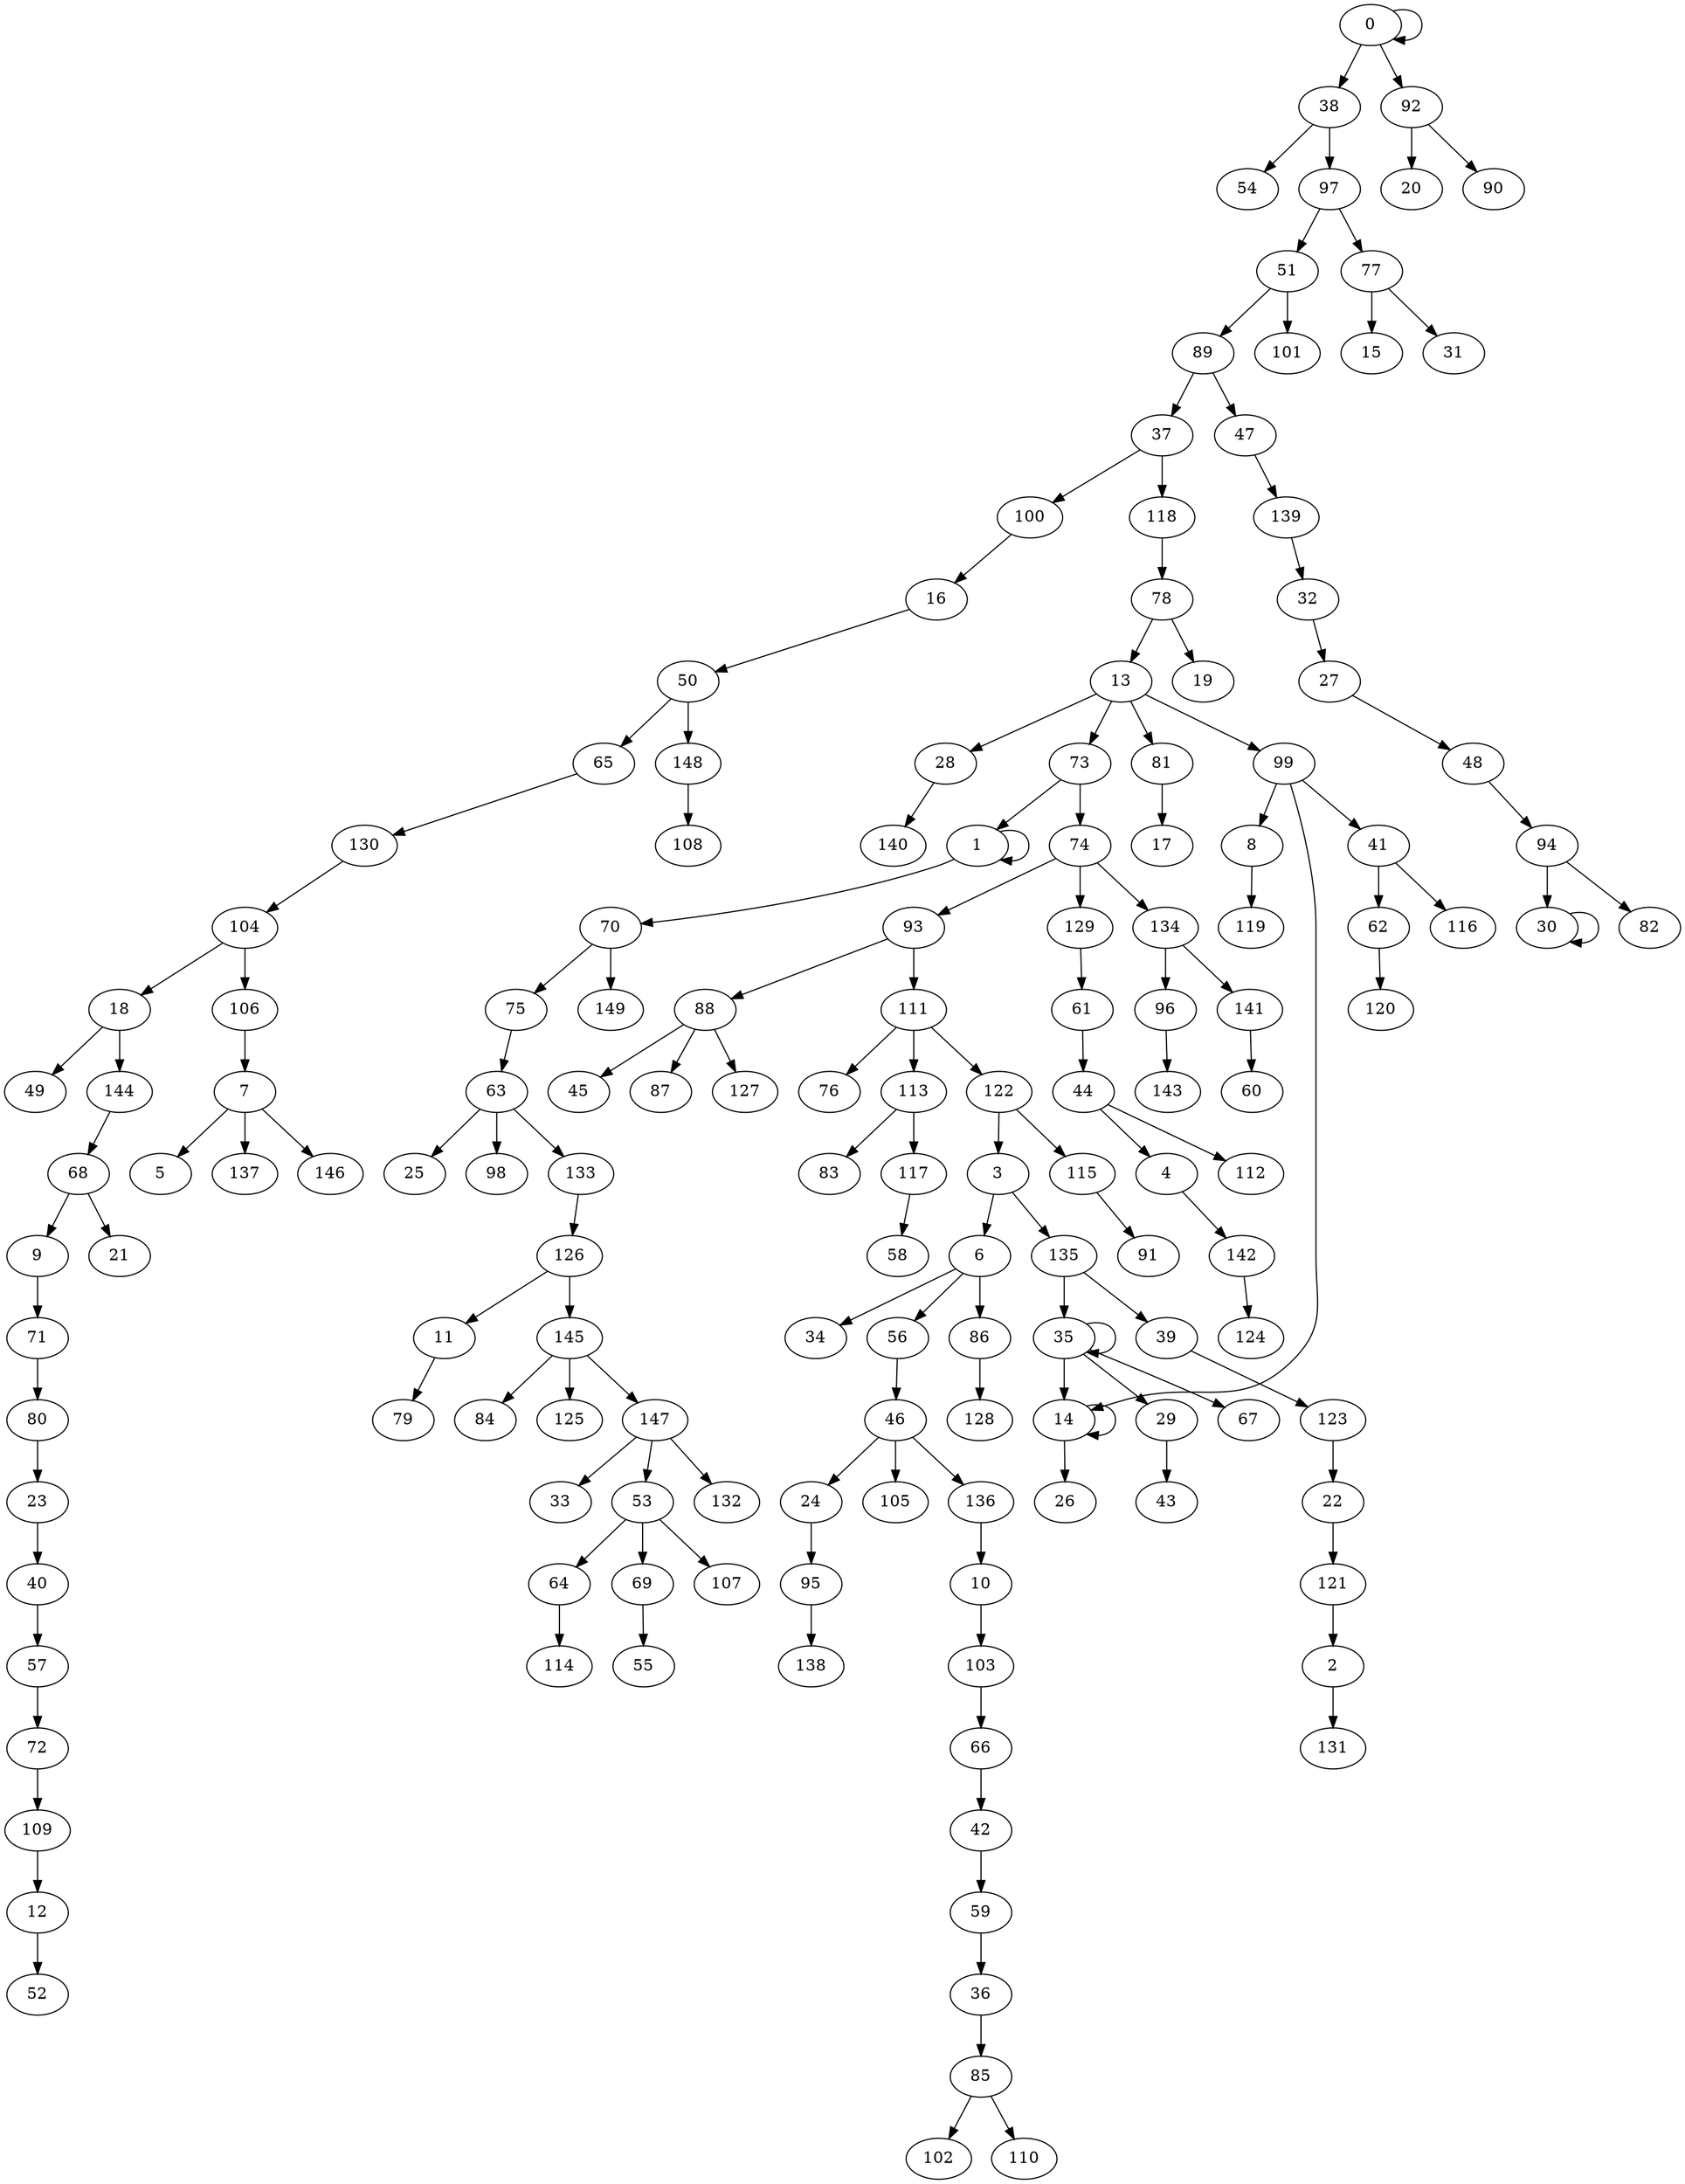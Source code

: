 digraph {
	graph [bb="0,0,1442,1908"];
	node [label="\N"];
	0	[height=0.5,
		pos="1179,1890",
		width=0.75];
	0 -> 0	[pos="e,1198.9,1877.6 1198.9,1902.4 1211.7,1905.7 1224,1901.5 1224,1890 1224,1881.6 1217.5,1877.1 1209,1876.6"];
	38	[height=0.5,
		pos="1143,1818",
		width=0.75];
	0 -> 38	[pos="e,1151.3,1835.1 1170.7,1872.8 1166.3,1864.3 1160.9,1853.7 1156,1844.2"];
	92	[height=0.5,
		pos="1215,1818",
		width=0.75];
	0 -> 92	[pos="e,1206.7,1835.1 1187.3,1872.8 1191.7,1864.3 1197.1,1853.7 1202,1844.2"];
	1	[height=0.5,
		pos="837,1170",
		width=0.75];
	1 -> 1	[pos="e,856.9,1157.6 856.9,1182.4 869.69,1185.7 882,1181.5 882,1170 882,1161.6 875.5,1157.1 867.04,1156.6"];
	70	[height=0.5,
		pos="549,1098",
		width=0.75];
	1 -> 70	[pos="e,575.29,1102.5 816.4,1158.3 811.45,1156 806.11,1153.7 801,1152 726.23,1126.9 634.81,1111.2 585.22,1103.9"];
	2	[height=0.5,
		pos="1143,450",
		width=0.75];
	131	[height=0.5,
		pos="1143,378",
		width=0.75];
	2 -> 131	[pos="e,1143,396.1 1143,431.7 1143,423.98 1143,414.71 1143,406.11"];
	3	[height=0.5,
		pos="855,882",
		width=0.75];
	6	[height=0.5,
		pos="837,810",
		width=0.75];
	3 -> 6	[pos="e,841.32,827.79 850.64,864.05 848.61,856.14 846.14,846.54 843.86,837.69"];
	135	[height=0.5,
		pos="909,810",
		width=0.75];
	3 -> 135	[pos="e,897.05,826.49 866.98,865.46 873.98,856.4 882.94,844.79 890.79,834.61"];
	4	[height=0.5,
		pos="999,882",
		width=0.75];
	142	[height=0.5,
		pos="1062,810",
		width=0.75];
	4 -> 142	[pos="e,1048.7,825.82 1012.4,866.15 1020.9,856.69 1032.1,844.24 1041.7,833.56"];
	5	[height=0.5,
		pos="135,882",
		width=0.75];
	34	[height=0.5,
		pos="693,738",
		width=0.75];
	6 -> 34	[pos="e,714.33,749.37 815.75,798.67 791.4,786.83 751.28,767.33 723.57,753.86"];
	56	[height=0.5,
		pos="765,738",
		width=0.75];
	6 -> 56	[pos="e,779.8,753.38 822.43,794.83 812.25,784.94 798.48,771.55 786.97,760.36"];
	86	[height=0.5,
		pos="837,738",
		width=0.75];
	6 -> 86	[pos="e,837,756.1 837,791.7 837,783.98 837,774.71 837,766.11"];
	7	[height=0.5,
		pos="207,954",
		width=0.75];
	7 -> 5	[pos="e,149.8,897.38 192.43,938.83 182.25,928.94 168.48,915.55 156.97,904.36"];
	137	[height=0.5,
		pos="207,882",
		width=0.75];
	7 -> 137	[pos="e,207,900.1 207,935.7 207,927.98 207,918.71 207,910.11"];
	146	[height=0.5,
		pos="279,882",
		width=0.75];
	7 -> 146	[pos="e,264.2,897.38 221.57,938.83 231.75,928.94 245.52,915.55 257.03,904.36"];
	8	[height=0.5,
		pos="1071,1170",
		width=0.75];
	119	[height=0.5,
		pos="1071,1098",
		width=0.75];
	8 -> 119	[pos="e,1071,1116.1 1071,1151.7 1071,1144 1071,1134.7 1071,1126.1"];
	9	[height=0.5,
		pos="27,810",
		width=0.75];
	71	[height=0.5,
		pos="27,738",
		width=0.75];
	9 -> 71	[pos="e,27,756.1 27,791.7 27,783.98 27,774.71 27,766.11"];
	10	[height=0.5,
		pos="837,522",
		width=0.75];
	103	[height=0.5,
		pos="837,450",
		width=0.75];
	10 -> 103	[pos="e,837,468.1 837,503.7 837,495.98 837,486.71 837,478.11"];
	11	[height=0.5,
		pos="378,738",
		width=0.75];
	79	[height=0.5,
		pos="342,666",
		width=0.75];
	11 -> 79	[pos="e,350.3,683.15 369.65,720.76 365.29,712.28 359.85,701.71 354.96,692.2"];
	12	[height=0.5,
		pos="27,234",
		width=0.75];
	52	[height=0.5,
		pos="27,162",
		width=0.75];
	12 -> 52	[pos="e,27,180.1 27,215.7 27,207.98 27,198.71 27,190.11"];
	13	[height=0.5,
		pos="963,1314",
		width=0.75];
	28	[height=0.5,
		pos="788,1242",
		width=0.75];
	13 -> 28	[pos="e,810.71,1252.1 940.48,1304 909.98,1291.8 855.35,1269.9 820.43,1256"];
	73	[height=0.5,
		pos="927,1242",
		width=0.75];
	13 -> 73	[pos="e,935.3,1259.1 954.65,1296.8 950.29,1288.3 944.85,1277.7 939.96,1268.2"];
	81	[height=0.5,
		pos="999,1242",
		width=0.75];
	13 -> 81	[pos="e,990.7,1259.1 971.35,1296.8 975.71,1288.3 981.15,1277.7 986.04,1268.2"];
	99	[height=0.5,
		pos="1098,1242",
		width=0.75];
	13 -> 99	[pos="e,1077.4,1253.7 983.8,1302.2 1006.5,1290.5 1042.9,1271.6 1068.5,1258.3"];
	14	[height=0.5,
		pos="909,666",
		width=0.75];
	14 -> 14	[pos="e,928.9,653.57 928.9,678.43 941.69,681.68 954,677.53 954,666 954,657.62 947.5,653.14 939.04,652.56"];
	26	[height=0.5,
		pos="909,594",
		width=0.75];
	14 -> 26	[pos="e,909,612.1 909,647.7 909,639.98 909,630.71 909,622.11"];
	15	[height=0.5,
		pos="1179,1602",
		width=0.75];
	16	[height=0.5,
		pos="711,1386",
		width=0.75];
	50	[height=0.5,
		pos="671,1314",
		width=0.75];
	16 -> 50	[pos="e,680.23,1331.1 701.72,1368.8 696.83,1360.2 690.71,1349.5 685.23,1339.9"];
	17	[height=0.5,
		pos="999,1170",
		width=0.75];
	18	[height=0.5,
		pos="99,1026",
		width=0.75];
	49	[height=0.5,
		pos="27,954",
		width=0.75];
	18 -> 49	[pos="e,41.796,969.38 84.43,1010.8 74.25,1000.9 60.476,987.55 48.969,976.36"];
	144	[height=0.5,
		pos="99,954",
		width=0.75];
	18 -> 144	[pos="e,99,972.1 99,1007.7 99,999.98 99,990.71 99,982.11"];
	19	[height=0.5,
		pos="1035,1314",
		width=0.75];
	20	[height=0.5,
		pos="1215,1746",
		width=0.75];
	21	[height=0.5,
		pos="99,810",
		width=0.75];
	22	[height=0.5,
		pos="1143,594",
		width=0.75];
	121	[height=0.5,
		pos="1143,522",
		width=0.75];
	22 -> 121	[pos="e,1143,540.1 1143,575.7 1143,567.98 1143,558.71 1143,550.11"];
	23	[height=0.5,
		pos="27,594",
		width=0.75];
	40	[height=0.5,
		pos="27,522",
		width=0.75];
	23 -> 40	[pos="e,27,540.1 27,575.7 27,567.98 27,558.71 27,550.11"];
	24	[height=0.5,
		pos="693,594",
		width=0.75];
	95	[height=0.5,
		pos="693,522",
		width=0.75];
	24 -> 95	[pos="e,693,540.1 693,575.7 693,567.98 693,558.71 693,550.11"];
	25	[height=0.5,
		pos="351,882",
		width=0.75];
	27	[height=0.5,
		pos="1177,1314",
		width=0.75];
	48	[height=0.5,
		pos="1247,1242",
		width=0.75];
	27 -> 48	[pos="e,1232.5,1257.5 1191.5,1298.5 1201.3,1288.7 1214.3,1275.7 1225.3,1264.7"];
	140	[height=0.5,
		pos="765,1170",
		width=0.75];
	28 -> 140	[pos="e,770.52,1187.8 782.43,1224.1 779.8,1216.1 776.61,1206.3 773.67,1197.4"];
	29	[height=0.5,
		pos="999,666",
		width=0.75];
	43	[height=0.5,
		pos="999,594",
		width=0.75];
	29 -> 43	[pos="e,999,612.1 999,647.7 999,639.98 999,630.71 999,622.11"];
	30	[height=0.5,
		pos="1325,1098",
		width=0.75];
	30 -> 30	[pos="e,1344.9,1085.6 1344.9,1110.4 1357.7,1113.7 1370,1109.5 1370,1098 1370,1089.6 1363.5,1085.1 1355,1084.6"];
	31	[height=0.5,
		pos="1251,1602",
		width=0.75];
	32	[height=0.5,
		pos="1098,1386",
		width=0.75];
	32 -> 27	[pos="e,1161.4,1328.8 1113.6,1371.2 1125.1,1361 1140.9,1347 1153.8,1335.6"];
	33	[height=0.5,
		pos="477,594",
		width=0.75];
	35	[height=0.5,
		pos="909,738",
		width=0.75];
	35 -> 14	[pos="e,909,684.1 909,719.7 909,711.98 909,702.71 909,694.11"];
	35 -> 29	[pos="e,982.15,680.11 925.93,723.83 939.5,713.27 958.76,698.3 974.09,686.37"];
	35 -> 35	[pos="e,928.9,725.57 928.9,750.43 941.69,753.68 954,749.53 954,738 954,729.62 947.5,725.14 939.04,724.56"];
	67	[height=0.5,
		pos="1071,666",
		width=0.75];
	35 -> 67	[pos="e,1049.7,677.22 931.43,727.91 956.73,717.57 999.02,700.05 1035,684 1036.8,683.2 1038.6,682.36 1040.5,681.51"];
	36	[height=0.5,
		pos="837,162",
		width=0.75];
	85	[height=0.5,
		pos="837,90",
		width=0.75];
	36 -> 85	[pos="e,837,108.1 837,143.7 837,135.98 837,126.71 837,118.11"];
	37	[height=0.5,
		pos="999,1530",
		width=0.75];
	100	[height=0.5,
		pos="792,1458",
		width=0.75];
	37 -> 100	[pos="e,815.47,1466.9 975.25,1521 938.29,1508.5 866.88,1484.3 824.95,1470.1"];
	118	[height=0.5,
		pos="999,1458",
		width=0.75];
	37 -> 118	[pos="e,999,1476.1 999,1511.7 999,1504 999,1494.7 999,1486.1"];
	54	[height=0.5,
		pos="1071,1746",
		width=0.75];
	38 -> 54	[pos="e,1085.8,1761.4 1128.4,1802.8 1118.3,1792.9 1104.5,1779.5 1093,1768.4"];
	97	[height=0.5,
		pos="1143,1746",
		width=0.75];
	38 -> 97	[pos="e,1143,1764.1 1143,1799.7 1143,1792 1143,1782.7 1143,1774.1"];
	39	[height=0.5,
		pos="999,738",
		width=0.75];
	123	[height=0.5,
		pos="1143,666",
		width=0.75];
	39 -> 123	[pos="e,1121.7,677.37 1020.2,726.67 1044.6,714.83 1084.7,695.33 1112.4,681.86"];
	57	[height=0.5,
		pos="27,450",
		width=0.75];
	40 -> 57	[pos="e,27,468.1 27,503.7 27,495.98 27,486.71 27,478.11"];
	41	[height=0.5,
		pos="1181,1170",
		width=0.75];
	62	[height=0.5,
		pos="1181,1098",
		width=0.75];
	41 -> 62	[pos="e,1181,1116.1 1181,1151.7 1181,1144 1181,1134.7 1181,1126.1"];
	116	[height=0.5,
		pos="1253,1098",
		width=0.75];
	41 -> 116	[pos="e,1238.2,1113.4 1195.6,1154.8 1205.7,1144.9 1219.5,1131.5 1231,1120.4"];
	42	[height=0.5,
		pos="837,306",
		width=0.75];
	59	[height=0.5,
		pos="837,234",
		width=0.75];
	42 -> 59	[pos="e,837,252.1 837,287.7 837,279.98 837,270.71 837,262.11"];
	44	[height=0.5,
		pos="927,954",
		width=0.75];
	44 -> 4	[pos="e,984.2,897.38 941.57,938.83 951.75,928.94 965.52,915.55 977.03,904.36"];
	112	[height=0.5,
		pos="1071,882",
		width=0.75];
	44 -> 112	[pos="e,1049.7,893.37 948.25,942.67 972.6,930.83 1012.7,911.33 1040.4,897.86"];
	45	[height=0.5,
		pos="495,954",
		width=0.75];
	46	[height=0.5,
		pos="765,666",
		width=0.75];
	46 -> 24	[pos="e,707.8,609.38 750.43,650.83 740.25,640.94 726.48,627.55 714.97,616.36"];
	105	[height=0.5,
		pos="765,594",
		width=0.75];
	46 -> 105	[pos="e,765,612.1 765,647.7 765,639.98 765,630.71 765,622.11"];
	136	[height=0.5,
		pos="837,594",
		width=0.75];
	46 -> 136	[pos="e,822.2,609.38 779.57,650.83 789.75,640.94 803.52,627.55 815.03,616.36"];
	47	[height=0.5,
		pos="1080,1530",
		width=0.75];
	139	[height=0.5,
		pos="1089,1458",
		width=0.75];
	47 -> 139	[pos="e,1086.8,1476.3 1082.2,1512.1 1083.2,1504.3 1084.4,1495 1085.5,1486.4"];
	94	[height=0.5,
		pos="1325,1170",
		width=0.75];
	48 -> 94	[pos="e,1309.6,1184.8 1262.4,1227.2 1273.7,1217 1289.3,1203 1302.1,1191.6"];
	65	[height=0.5,
		pos="392,1242",
		width=0.75];
	50 -> 65	[pos="e,417.1,1249.3 646.24,1306.8 596.52,1294.3 484.42,1266.2 427.14,1251.8"];
	148	[height=0.5,
		pos="671,1242",
		width=0.75];
	50 -> 148	[pos="e,671,1260.1 671,1295.7 671,1288 671,1278.7 671,1270.1"];
	51	[height=0.5,
		pos="1107,1674",
		width=0.75];
	89	[height=0.5,
		pos="1035,1602",
		width=0.75];
	51 -> 89	[pos="e,1049.8,1617.4 1092.4,1658.8 1082.3,1648.9 1068.5,1635.5 1057,1624.4"];
	101	[height=0.5,
		pos="1107,1602",
		width=0.75];
	51 -> 101	[pos="e,1107,1620.1 1107,1655.7 1107,1648 1107,1638.7 1107,1630.1"];
	53	[height=0.5,
		pos="549,594",
		width=0.75];
	64	[height=0.5,
		pos="477,522",
		width=0.75];
	53 -> 64	[pos="e,491.8,537.38 534.43,578.83 524.25,568.94 510.48,555.55 498.97,544.36"];
	69	[height=0.5,
		pos="549,522",
		width=0.75];
	53 -> 69	[pos="e,549,540.1 549,575.7 549,567.98 549,558.71 549,550.11"];
	107	[height=0.5,
		pos="621,522",
		width=0.75];
	53 -> 107	[pos="e,606.2,537.38 563.57,578.83 573.75,568.94 587.52,555.55 599.03,544.36"];
	55	[height=0.5,
		pos="549,450",
		width=0.75];
	56 -> 46	[pos="e,765,684.1 765,719.7 765,711.98 765,702.71 765,694.11"];
	72	[height=0.5,
		pos="27,378",
		width=0.75];
	57 -> 72	[pos="e,27,396.1 27,431.7 27,423.98 27,414.71 27,406.11"];
	58	[height=0.5,
		pos="765,810",
		width=0.75];
	59 -> 36	[pos="e,837,180.1 837,215.7 837,207.98 837,198.71 837,190.11"];
	60	[height=0.5,
		pos="1071,954",
		width=0.75];
	61	[height=0.5,
		pos="927,1026",
		width=0.75];
	61 -> 44	[pos="e,927,972.1 927,1007.7 927,999.98 927,990.71 927,982.11"];
	120	[height=0.5,
		pos="1181,1026",
		width=0.75];
	62 -> 120	[pos="e,1181,1044.1 1181,1079.7 1181,1072 1181,1062.7 1181,1054.1"];
	63	[height=0.5,
		pos="423,954",
		width=0.75];
	63 -> 25	[pos="e,365.8,897.38 408.43,938.83 398.25,928.94 384.48,915.55 372.97,904.36"];
	98	[height=0.5,
		pos="423,882",
		width=0.75];
	63 -> 98	[pos="e,423,900.1 423,935.7 423,927.98 423,918.71 423,910.11"];
	133	[height=0.5,
		pos="495,882",
		width=0.75];
	63 -> 133	[pos="e,480.2,897.38 437.57,938.83 447.75,928.94 461.52,915.55 473.03,904.36"];
	114	[height=0.5,
		pos="477,450",
		width=0.75];
	64 -> 114	[pos="e,477,468.1 477,503.7 477,495.98 477,486.71 477,478.11"];
	130	[height=0.5,
		pos="392,1170",
		width=0.75];
	65 -> 130	[pos="e,392,1188.1 392,1223.7 392,1216 392,1206.7 392,1198.1"];
	66	[height=0.5,
		pos="837,378",
		width=0.75];
	66 -> 42	[pos="e,837,324.1 837,359.7 837,351.98 837,342.71 837,334.11"];
	68	[height=0.5,
		pos="63,882",
		width=0.75];
	68 -> 9	[pos="e,35.304,827.15 54.65,864.76 50.288,856.28 44.853,845.71 39.959,836.2"];
	68 -> 21	[pos="e,90.696,827.15 71.35,864.76 75.712,856.28 81.147,845.71 86.041,836.2"];
	69 -> 55	[pos="e,549,468.1 549,503.7 549,495.98 549,486.71 549,478.11"];
	75	[height=0.5,
		pos="459,1026",
		width=0.75];
	70 -> 75	[pos="e,475.85,1040.1 532.07,1083.8 518.5,1073.3 499.24,1058.3 483.91,1046.4"];
	149	[height=0.5,
		pos="549,1026",
		width=0.75];
	70 -> 149	[pos="e,549,1044.1 549,1079.7 549,1072 549,1062.7 549,1054.1"];
	80	[height=0.5,
		pos="27,666",
		width=0.75];
	71 -> 80	[pos="e,27,684.1 27,719.7 27,711.98 27,702.71 27,694.11"];
	109	[height=0.5,
		pos="27,306",
		width=0.75];
	72 -> 109	[pos="e,27,324.1 27,359.7 27,351.98 27,342.71 27,334.11"];
	73 -> 1	[pos="e,853.85,1184.1 910.07,1227.8 896.5,1217.3 877.24,1202.3 861.91,1190.4"];
	74	[height=0.5,
		pos="927,1170",
		width=0.75];
	73 -> 74	[pos="e,927,1188.1 927,1223.7 927,1216 927,1206.7 927,1198.1"];
	93	[height=0.5,
		pos="783,1098",
		width=0.75];
	74 -> 93	[pos="e,804.33,1109.4 905.75,1158.7 881.4,1146.8 841.28,1127.3 813.57,1113.9"];
	129	[height=0.5,
		pos="927,1098",
		width=0.75];
	74 -> 129	[pos="e,927,1116.1 927,1151.7 927,1144 927,1134.7 927,1126.1"];
	134	[height=0.5,
		pos="999,1098",
		width=0.75];
	74 -> 134	[pos="e,984.2,1113.4 941.57,1154.8 951.75,1144.9 965.52,1131.5 977.03,1120.4"];
	75 -> 63	[pos="e,431.3,971.15 450.65,1008.8 446.29,1000.3 440.85,989.71 435.96,980.2"];
	76	[height=0.5,
		pos="711,954",
		width=0.75];
	77	[height=0.5,
		pos="1179,1674",
		width=0.75];
	77 -> 15	[pos="e,1179,1620.1 1179,1655.7 1179,1648 1179,1638.7 1179,1630.1"];
	77 -> 31	[pos="e,1236.2,1617.4 1193.6,1658.8 1203.7,1648.9 1217.5,1635.5 1229,1624.4"];
	78	[height=0.5,
		pos="999,1386",
		width=0.75];
	78 -> 13	[pos="e,971.3,1331.1 990.65,1368.8 986.29,1360.3 980.85,1349.7 975.96,1340.2"];
	78 -> 19	[pos="e,1026.7,1331.1 1007.3,1368.8 1011.7,1360.3 1017.1,1349.7 1022,1340.2"];
	80 -> 23	[pos="e,27,612.1 27,647.7 27,639.98 27,630.71 27,622.11"];
	81 -> 17	[pos="e,999,1188.1 999,1223.7 999,1216 999,1206.7 999,1198.1"];
	82	[height=0.5,
		pos="1415,1098",
		width=0.75];
	83	[height=0.5,
		pos="711,882",
		width=0.75];
	84	[height=0.5,
		pos="414,666",
		width=0.75];
	102	[height=0.5,
		pos="801,18",
		width=0.75];
	85 -> 102	[pos="e,809.3,35.147 828.65,72.765 824.29,64.283 818.85,53.714 813.96,44.197"];
	110	[height=0.5,
		pos="873,18",
		width=0.75];
	85 -> 110	[pos="e,864.7,35.147 845.35,72.765 849.71,64.283 855.15,53.714 860.04,44.197"];
	128	[height=0.5,
		pos="837,666",
		width=0.75];
	86 -> 128	[pos="e,837,684.1 837,719.7 837,711.98 837,702.71 837,694.11"];
	87	[height=0.5,
		pos="567,954",
		width=0.75];
	88	[height=0.5,
		pos="630,1026",
		width=0.75];
	88 -> 45	[pos="e,515.6,965.68 609.2,1014.2 586.54,1002.5 550.11,983.57 524.5,970.3"];
	88 -> 87	[pos="e,580.34,969.82 616.64,1010.2 608.12,1000.7 596.91,988.24 587.31,977.56"];
	127	[height=0.5,
		pos="639,954",
		width=0.75];
	88 -> 127	[pos="e,636.78,972.28 632.18,1008.1 633.17,1000.3 634.37,991.03 635.48,982.36"];
	89 -> 37	[pos="e,1007.3,1547.1 1026.7,1584.8 1022.3,1576.3 1016.9,1565.7 1012,1556.2"];
	89 -> 47	[pos="e,1069.8,1546.8 1045.2,1585.1 1050.8,1576.3 1058,1565.3 1064.3,1555.4"];
	90	[height=0.5,
		pos="1287,1746",
		width=0.75];
	91	[height=0.5,
		pos="981,810",
		width=0.75];
	92 -> 20	[pos="e,1215,1764.1 1215,1799.7 1215,1792 1215,1782.7 1215,1774.1"];
	92 -> 90	[pos="e,1272.2,1761.4 1229.6,1802.8 1239.7,1792.9 1253.5,1779.5 1265,1768.4"];
	93 -> 88	[pos="e,651.98,1037.1 761.4,1087.1 735.24,1075.1 690.97,1054.9 661.12,1041.2"];
	111	[height=0.5,
		pos="783,1026",
		width=0.75];
	93 -> 111	[pos="e,783,1044.1 783,1079.7 783,1072 783,1062.7 783,1054.1"];
	94 -> 30	[pos="e,1325,1116.1 1325,1151.7 1325,1144 1325,1134.7 1325,1126.1"];
	94 -> 82	[pos="e,1398.1,1112.1 1341.9,1155.8 1355.5,1145.3 1374.8,1130.3 1390.1,1118.4"];
	138	[height=0.5,
		pos="693,450",
		width=0.75];
	95 -> 138	[pos="e,693,468.1 693,503.7 693,495.98 693,486.71 693,478.11"];
	96	[height=0.5,
		pos="999,1026",
		width=0.75];
	143	[height=0.5,
		pos="999,954",
		width=0.75];
	96 -> 143	[pos="e,999,972.1 999,1007.7 999,999.98 999,990.71 999,982.11"];
	97 -> 51	[pos="e,1115.3,1691.1 1134.7,1728.8 1130.3,1720.3 1124.9,1709.7 1120,1700.2"];
	97 -> 77	[pos="e,1170.7,1691.1 1151.3,1728.8 1155.7,1720.3 1161.1,1709.7 1166,1700.2"];
	99 -> 8	[pos="e,1077.5,1188 1091.6,1224.4 1088.5,1216.3 1084.7,1206.4 1081.2,1197.4"];
	99 -> 14	[pos="e,932.83,674.84 1103.5,1224.2 1111.7,1197.8 1126,1145 1126,1099 1126,1099 1126,1099 1126,809 1126,768.55 1135.1,749.09 1107,720 \
1061.2,672.55 1026.5,701.91 963,684 956.33,682.12 949.23,679.98 942.45,677.87"];
	99 -> 41	[pos="e,1164.9,1184.6 1114.4,1227.2 1126.6,1216.8 1143.6,1202.6 1157.3,1191"];
	100 -> 16	[pos="e,726.97,1400.8 776,1443.2 764.24,1433 748.06,1419 734.79,1407.6"];
	103 -> 66	[pos="e,837,396.1 837,431.7 837,423.98 837,414.71 837,406.11"];
	104	[height=0.5,
		pos="207,1098",
		width=0.75];
	104 -> 18	[pos="e,117.6,1039.1 188.19,1084.8 171,1073.7 145.38,1057.1 126.01,1044.5"];
	106	[height=0.5,
		pos="207,1026",
		width=0.75];
	104 -> 106	[pos="e,207,1044.1 207,1079.7 207,1072 207,1062.7 207,1054.1"];
	106 -> 7	[pos="e,207,972.1 207,1007.7 207,999.98 207,990.71 207,982.11"];
	108	[height=0.5,
		pos="671,1170",
		width=0.75];
	109 -> 12	[pos="e,27,252.1 27,287.7 27,279.98 27,270.71 27,262.11"];
	111 -> 76	[pos="e,725.8,969.38 768.43,1010.8 758.25,1000.9 744.48,987.55 732.97,976.36"];
	113	[height=0.5,
		pos="783,954",
		width=0.75];
	111 -> 113	[pos="e,783,972.1 783,1007.7 783,999.98 783,990.71 783,982.11"];
	122	[height=0.5,
		pos="855,954",
		width=0.75];
	111 -> 122	[pos="e,840.2,969.38 797.57,1010.8 807.75,1000.9 821.52,987.55 833.03,976.36"];
	113 -> 83	[pos="e,725.8,897.38 768.43,938.83 758.25,928.94 744.48,915.55 732.97,904.36"];
	117	[height=0.5,
		pos="783,882",
		width=0.75];
	113 -> 117	[pos="e,783,900.1 783,935.7 783,927.98 783,918.71 783,910.11"];
	115	[height=0.5,
		pos="927,882",
		width=0.75];
	115 -> 91	[pos="e,969.05,826.49 938.98,865.46 945.98,856.4 954.94,844.79 962.79,834.61"];
	117 -> 58	[pos="e,769.32,827.79 778.64,864.05 776.61,856.14 774.14,846.54 771.86,837.69"];
	118 -> 78	[pos="e,999,1404.1 999,1439.7 999,1432 999,1422.7 999,1414.1"];
	121 -> 2	[pos="e,1143,468.1 1143,503.7 1143,495.98 1143,486.71 1143,478.11"];
	122 -> 3	[pos="e,855,900.1 855,935.7 855,927.98 855,918.71 855,910.11"];
	122 -> 115	[pos="e,912.2,897.38 869.57,938.83 879.75,928.94 893.52,915.55 905.03,904.36"];
	123 -> 22	[pos="e,1143,612.1 1143,647.7 1143,639.98 1143,630.71 1143,622.11"];
	124	[height=0.5,
		pos="1071,738",
		width=0.75];
	125	[height=0.5,
		pos="486,666",
		width=0.75];
	126	[height=0.5,
		pos="486,810",
		width=0.75];
	126 -> 11	[pos="e,396.6,751.05 467.19,796.81 450,785.67 424.38,769.06 405.01,756.5"];
	145	[height=0.5,
		pos="486,738",
		width=0.75];
	126 -> 145	[pos="e,486,756.1 486,791.7 486,783.98 486,774.71 486,766.11"];
	129 -> 61	[pos="e,927,1044.1 927,1079.7 927,1072 927,1062.7 927,1054.1"];
	130 -> 104	[pos="e,230.06,1107.7 368.94,1160.3 336.31,1147.9 276.51,1125.3 239.42,1111.3"];
	132	[height=0.5,
		pos="621,594",
		width=0.75];
	133 -> 126	[pos="e,488.22,828.28 492.82,864.05 491.83,856.35 490.63,847.03 489.52,838.36"];
	134 -> 96	[pos="e,999,1044.1 999,1079.7 999,1072 999,1062.7 999,1054.1"];
	141	[height=0.5,
		pos="1071,1026",
		width=0.75];
	134 -> 141	[pos="e,1056.2,1041.4 1013.6,1082.8 1023.7,1072.9 1037.5,1059.5 1049,1048.4"];
	135 -> 35	[pos="e,909,756.1 909,791.7 909,783.98 909,774.71 909,766.11"];
	135 -> 39	[pos="e,982.15,752.11 925.93,795.83 939.5,785.27 958.76,770.3 974.09,758.37"];
	136 -> 10	[pos="e,837,540.1 837,575.7 837,567.98 837,558.71 837,550.11"];
	139 -> 32	[pos="e,1095.8,1404.3 1091.2,1440.1 1092.2,1432.3 1093.4,1423 1094.5,1414.4"];
	141 -> 60	[pos="e,1071,972.1 1071,1007.7 1071,999.98 1071,990.71 1071,982.11"];
	142 -> 124	[pos="e,1068.8,756.28 1064.2,792.05 1065.2,784.35 1066.4,775.03 1067.5,766.36"];
	144 -> 68	[pos="e,71.304,899.15 90.65,936.76 86.288,928.28 80.853,917.71 75.959,908.2"];
	145 -> 84	[pos="e,428.8,681.38 471.43,722.83 461.25,712.94 447.48,699.55 435.97,688.36"];
	145 -> 125	[pos="e,486,684.1 486,719.7 486,711.98 486,702.71 486,694.11"];
	147	[height=0.5,
		pos="558,666",
		width=0.75];
	145 -> 147	[pos="e,543.2,681.38 500.57,722.83 510.75,712.94 524.52,699.55 536.03,688.36"];
	147 -> 33	[pos="e,492.97,608.8 542,651.17 530.24,641.01 514.06,627.03 500.79,615.56"];
	147 -> 53	[pos="e,551.22,612.28 555.82,648.05 554.83,640.35 553.63,631.03 552.52,622.36"];
	147 -> 132	[pos="e,607.66,609.82 571.36,650.15 579.88,640.69 591.09,628.24 600.69,617.56"];
	148 -> 108	[pos="e,671,1188.1 671,1223.7 671,1216 671,1206.7 671,1198.1"];
}
